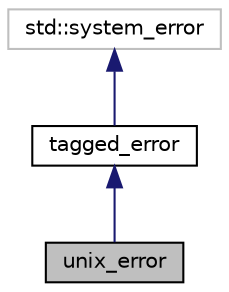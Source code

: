 digraph "unix_error"
{
 // LATEX_PDF_SIZE
  edge [fontname="Helvetica",fontsize="10",labelfontname="Helvetica",labelfontsize="10"];
  node [fontname="Helvetica",fontsize="10",shape=record];
  Node1 [label="unix_error",height=0.2,width=0.4,color="black", fillcolor="grey75", style="filled", fontcolor="black",tooltip="a tagged_error for syscalls"];
  Node2 -> Node1 [dir="back",color="midnightblue",fontsize="10",style="solid",fontname="Helvetica"];
  Node2 [label="tagged_error",height=0.2,width=0.4,color="black", fillcolor="white", style="filled",URL="$classtagged__error.html",tooltip="std::system_error plus the name of what was being attempted"];
  Node3 -> Node2 [dir="back",color="midnightblue",fontsize="10",style="solid",fontname="Helvetica"];
  Node3 [label="std::system_error",height=0.2,width=0.4,color="grey75", fillcolor="white", style="filled",tooltip=" "];
}
